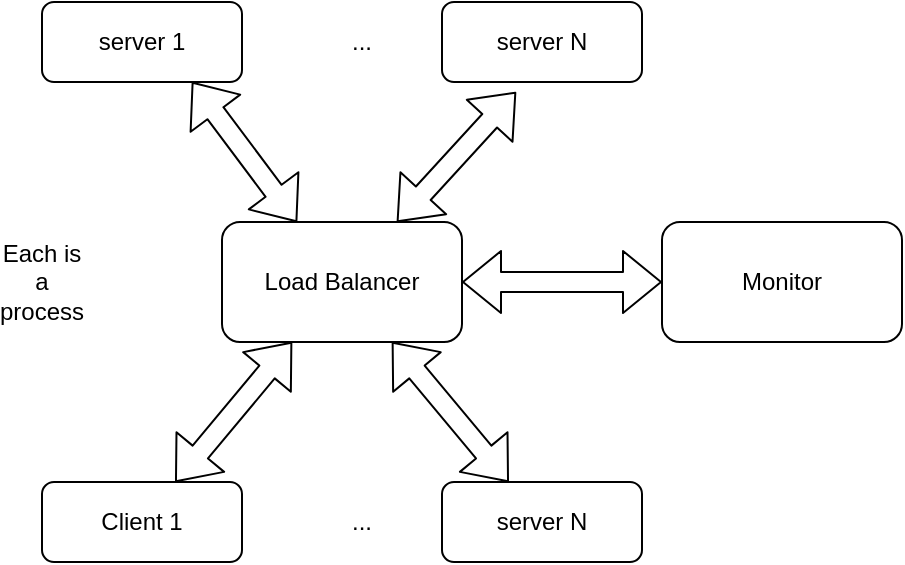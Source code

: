 <mxfile version="14.7.1" type="device"><diagram id="Z4flwQDDjRdKQ8b_5X_F" name="Page-1"><mxGraphModel dx="1350" dy="806" grid="1" gridSize="10" guides="1" tooltips="1" connect="1" arrows="1" fold="1" page="1" pageScale="1" pageWidth="850" pageHeight="1100" math="0" shadow="0"><root><mxCell id="0"/><mxCell id="1" parent="0"/><mxCell id="tR8Jgbl9RiKj3gNavNh8-1" value="server 1" style="rounded=1;whiteSpace=wrap;html=1;" vertex="1" parent="1"><mxGeometry x="160" y="90" width="100" height="40" as="geometry"/></mxCell><mxCell id="tR8Jgbl9RiKj3gNavNh8-2" value="server N" style="rounded=1;whiteSpace=wrap;html=1;" vertex="1" parent="1"><mxGeometry x="360" y="90" width="100" height="40" as="geometry"/></mxCell><mxCell id="tR8Jgbl9RiKj3gNavNh8-3" value="Load Balancer" style="rounded=1;whiteSpace=wrap;html=1;" vertex="1" parent="1"><mxGeometry x="250" y="200" width="120" height="60" as="geometry"/></mxCell><mxCell id="tR8Jgbl9RiKj3gNavNh8-4" value="Monitor" style="rounded=1;whiteSpace=wrap;html=1;" vertex="1" parent="1"><mxGeometry x="470" y="200" width="120" height="60" as="geometry"/></mxCell><mxCell id="tR8Jgbl9RiKj3gNavNh8-5" value="Client 1" style="rounded=1;whiteSpace=wrap;html=1;" vertex="1" parent="1"><mxGeometry x="160" y="330" width="100" height="40" as="geometry"/></mxCell><mxCell id="tR8Jgbl9RiKj3gNavNh8-6" value="server N" style="rounded=1;whiteSpace=wrap;html=1;" vertex="1" parent="1"><mxGeometry x="360" y="330" width="100" height="40" as="geometry"/></mxCell><mxCell id="tR8Jgbl9RiKj3gNavNh8-7" value="...&lt;span style=&quot;color: rgba(0 , 0 , 0 , 0) ; font-family: monospace ; font-size: 0px&quot;&gt;%3CmxGraphModel%3E%3Croot%3E%3CmxCell%20id%3D%220%22%2F%3E%3CmxCell%20id%3D%221%22%20parent%3D%220%22%2F%3E%3CmxCell%20id%3D%222%22%20value%3D%22server%201%22%20style%3D%22rounded%3D1%3BwhiteSpace%3Dwrap%3Bhtml%3D1%3B%22%20vertex%3D%221%22%20parent%3D%221%22%3E%3CmxGeometry%20x%3D%22160%22%20y%3D%2270%22%20width%3D%22100%22%20height%3D%2240%22%20as%3D%22geometry%22%2F%3E%3C%2FmxCell%3E%3C%2Froot%3E%3C%2FmxGraphModel%3E&lt;/span&gt;" style="text;html=1;strokeColor=none;fillColor=none;align=center;verticalAlign=middle;whiteSpace=wrap;rounded=0;" vertex="1" parent="1"><mxGeometry x="300" y="100" width="40" height="20" as="geometry"/></mxCell><mxCell id="tR8Jgbl9RiKj3gNavNh8-8" value="...&lt;span style=&quot;color: rgba(0 , 0 , 0 , 0) ; font-family: monospace ; font-size: 0px&quot;&gt;%3CmxGraphModel%3E%3Croot%3E%3CmxCell%20id%3D%220%22%2F%3E%3CmxCell%20id%3D%221%22%20parent%3D%220%22%2F%3E%3CmxCell%20id%3D%222%22%20value%3D%22server%201%22%20style%3D%22rounded%3D1%3BwhiteSpace%3Dwrap%3Bhtml%3D1%3B%22%20vertex%3D%221%22%20parent%3D%221%22%3E%3CmxGeometry%20x%3D%22160%22%20y%3D%2270%22%20width%3D%22100%22%20height%3D%2240%22%20as%3D%22geometry%22%2F%3E%3C%2FmxCell%3E%3C%2Froot%3E%3C%2FmxGraphModel%3E&lt;/span&gt;" style="text;html=1;strokeColor=none;fillColor=none;align=center;verticalAlign=middle;whiteSpace=wrap;rounded=0;" vertex="1" parent="1"><mxGeometry x="300" y="340" width="40" height="20" as="geometry"/></mxCell><mxCell id="tR8Jgbl9RiKj3gNavNh8-9" value="" style="shape=flexArrow;endArrow=classic;startArrow=classic;html=1;entryX=0.75;entryY=1;entryDx=0;entryDy=0;" edge="1" parent="1" source="tR8Jgbl9RiKj3gNavNh8-3" target="tR8Jgbl9RiKj3gNavNh8-1"><mxGeometry width="100" height="100" relative="1" as="geometry"><mxPoint x="130" y="250" as="sourcePoint"/><mxPoint x="230" y="150" as="targetPoint"/></mxGeometry></mxCell><mxCell id="tR8Jgbl9RiKj3gNavNh8-10" value="" style="shape=flexArrow;endArrow=classic;startArrow=classic;html=1;entryX=0.37;entryY=1.125;entryDx=0;entryDy=0;entryPerimeter=0;" edge="1" parent="1" source="tR8Jgbl9RiKj3gNavNh8-3" target="tR8Jgbl9RiKj3gNavNh8-2"><mxGeometry width="100" height="100" relative="1" as="geometry"><mxPoint x="130" y="250" as="sourcePoint"/><mxPoint x="230" y="150" as="targetPoint"/></mxGeometry></mxCell><mxCell id="tR8Jgbl9RiKj3gNavNh8-11" value="" style="shape=flexArrow;endArrow=classic;startArrow=classic;html=1;entryX=0;entryY=0.5;entryDx=0;entryDy=0;" edge="1" parent="1" source="tR8Jgbl9RiKj3gNavNh8-3" target="tR8Jgbl9RiKj3gNavNh8-4"><mxGeometry width="100" height="100" relative="1" as="geometry"><mxPoint x="130" y="250" as="sourcePoint"/><mxPoint x="230" y="150" as="targetPoint"/></mxGeometry></mxCell><mxCell id="tR8Jgbl9RiKj3gNavNh8-12" value="" style="shape=flexArrow;endArrow=classic;startArrow=classic;html=1;" edge="1" parent="1" source="tR8Jgbl9RiKj3gNavNh8-3" target="tR8Jgbl9RiKj3gNavNh8-6"><mxGeometry width="100" height="100" relative="1" as="geometry"><mxPoint x="130" y="250" as="sourcePoint"/><mxPoint x="230" y="150" as="targetPoint"/></mxGeometry></mxCell><mxCell id="tR8Jgbl9RiKj3gNavNh8-13" value="" style="shape=flexArrow;endArrow=classic;startArrow=classic;html=1;" edge="1" parent="1" source="tR8Jgbl9RiKj3gNavNh8-3" target="tR8Jgbl9RiKj3gNavNh8-5"><mxGeometry width="100" height="100" relative="1" as="geometry"><mxPoint x="130" y="250" as="sourcePoint"/><mxPoint x="230" y="150" as="targetPoint"/></mxGeometry></mxCell><mxCell id="tR8Jgbl9RiKj3gNavNh8-14" value="Each is a process" style="text;html=1;strokeColor=none;fillColor=none;align=center;verticalAlign=middle;whiteSpace=wrap;rounded=0;" vertex="1" parent="1"><mxGeometry x="140" y="220" width="40" height="20" as="geometry"/></mxCell></root></mxGraphModel></diagram></mxfile>